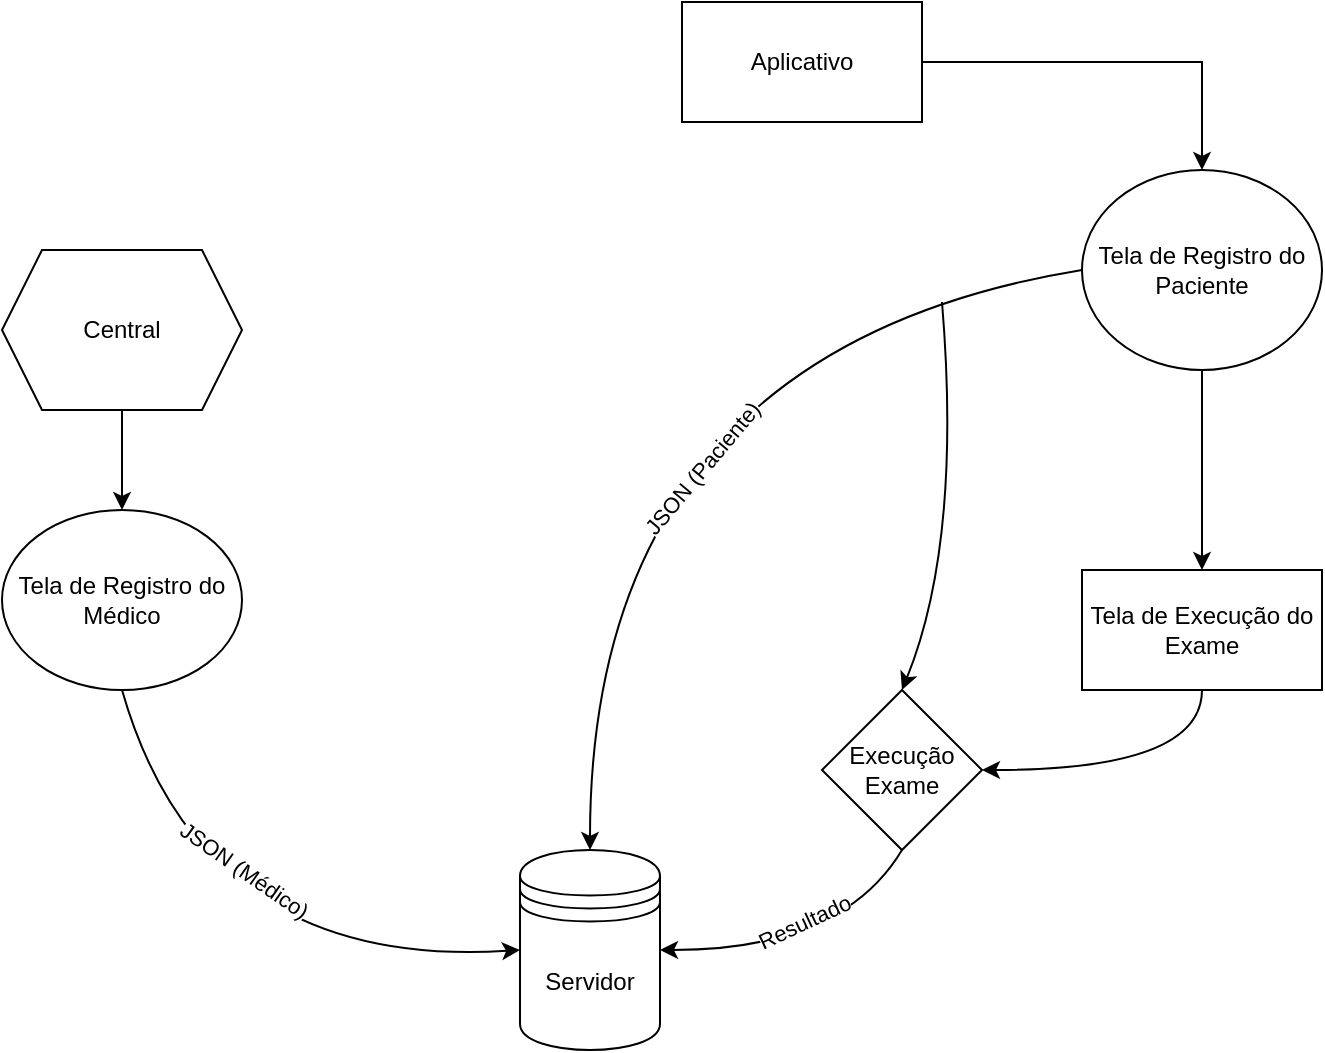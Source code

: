 <mxfile>
    <diagram id="qQe4sB-NspFOXT0RWF73" name="Esboço">
        <mxGraphModel dx="1086" dy="592" grid="1" gridSize="13" guides="1" tooltips="1" connect="1" arrows="1" fold="1" page="1" pageScale="1" pageWidth="827" pageHeight="1169" math="0" shadow="0">
            <root>
                <mxCell id="0"/>
                <mxCell id="1" parent="0"/>
                <mxCell id="40" style="edgeStyle=none;html=1;exitX=0.5;exitY=1;exitDx=0;exitDy=0;rounded=0;" parent="1" source="2" target="7" edge="1">
                    <mxGeometry relative="1" as="geometry"/>
                </mxCell>
                <mxCell id="2" value="Tela de Registro do Paciente" style="ellipse;whiteSpace=wrap;html=1;rounded=0;" parent="1" vertex="1">
                    <mxGeometry x="660" y="114" width="120" height="100" as="geometry"/>
                </mxCell>
                <mxCell id="3" value="Servidor" style="shape=datastore;whiteSpace=wrap;html=1;rounded=0;" parent="1" vertex="1">
                    <mxGeometry x="379" y="454" width="70" height="100" as="geometry"/>
                </mxCell>
                <mxCell id="79" style="edgeStyle=orthogonalEdgeStyle;curved=1;html=1;exitX=0.5;exitY=1;exitDx=0;exitDy=0;entryX=1;entryY=0.5;entryDx=0;entryDy=0;rounded=0;" parent="1" source="7" target="77" edge="1">
                    <mxGeometry relative="1" as="geometry"/>
                </mxCell>
                <mxCell id="7" value="Tela de Execução do Exame" style="rounded=0;whiteSpace=wrap;html=1;" parent="1" vertex="1">
                    <mxGeometry x="660" y="314" width="120" height="60" as="geometry"/>
                </mxCell>
                <mxCell id="57" value="" style="endArrow=classic;html=1;curved=1;entryX=0.5;entryY=0;entryDx=0;entryDy=0;exitX=0;exitY=0.5;exitDx=0;exitDy=0;rounded=0;" parent="1" source="2" target="3" edge="1">
                    <mxGeometry relative="1" as="geometry">
                        <mxPoint x="379" y="374" as="sourcePoint"/>
                        <mxPoint x="479" y="374" as="targetPoint"/>
                        <Array as="points">
                            <mxPoint x="414" y="204"/>
                        </Array>
                    </mxGeometry>
                </mxCell>
                <mxCell id="58" value="JSON (Paciente)" style="edgeLabel;resizable=0;html=1;align=center;verticalAlign=middle;rotation=-50;rounded=0;" parent="57" connectable="0" vertex="1">
                    <mxGeometry relative="1" as="geometry">
                        <mxPoint x="56" y="59" as="offset"/>
                    </mxGeometry>
                </mxCell>
                <mxCell id="64" style="edgeStyle=orthogonalEdgeStyle;curved=1;html=1;exitX=0.5;exitY=1;exitDx=0;exitDy=0;entryX=0.5;entryY=0;entryDx=0;entryDy=0;rounded=0;" parent="1" source="61" target="63" edge="1">
                    <mxGeometry relative="1" as="geometry"/>
                </mxCell>
                <mxCell id="61" value="Central" style="shape=hexagon;perimeter=hexagonPerimeter2;whiteSpace=wrap;html=1;fixedSize=1;rounded=0;" parent="1" vertex="1">
                    <mxGeometry x="120" y="154" width="120" height="80" as="geometry"/>
                </mxCell>
                <mxCell id="63" value="Tela de Registro do Médico" style="ellipse;whiteSpace=wrap;html=1;rounded=0;" parent="1" vertex="1">
                    <mxGeometry x="120" y="284" width="120" height="90" as="geometry"/>
                </mxCell>
                <mxCell id="66" value="" style="endArrow=classic;html=1;curved=1;exitX=0.5;exitY=1;exitDx=0;exitDy=0;entryX=0;entryY=0.5;entryDx=0;entryDy=0;rounded=0;" parent="1" source="63" target="3" edge="1">
                    <mxGeometry relative="1" as="geometry">
                        <mxPoint x="180" y="454" as="sourcePoint"/>
                        <mxPoint x="280" y="454" as="targetPoint"/>
                        <Array as="points">
                            <mxPoint x="220" y="514"/>
                        </Array>
                    </mxGeometry>
                </mxCell>
                <mxCell id="67" value="JSON (Médico)" style="edgeLabel;resizable=0;html=1;align=center;verticalAlign=middle;rotation=35;rounded=0;" parent="66" connectable="0" vertex="1">
                    <mxGeometry relative="1" as="geometry">
                        <mxPoint x="14" y="-50" as="offset"/>
                    </mxGeometry>
                </mxCell>
                <mxCell id="69" style="edgeStyle=elbowEdgeStyle;elbow=vertical;html=1;exitX=1;exitY=0.5;exitDx=0;exitDy=0;entryX=0.5;entryY=0;entryDx=0;entryDy=0;rounded=0;" parent="1" source="68" target="2" edge="1">
                    <mxGeometry relative="1" as="geometry">
                        <mxPoint x="720" y="110" as="targetPoint"/>
                        <Array as="points">
                            <mxPoint x="650" y="60"/>
                        </Array>
                    </mxGeometry>
                </mxCell>
                <mxCell id="68" value="Aplicativo" style="rounded=0;whiteSpace=wrap;html=1;" parent="1" vertex="1">
                    <mxGeometry x="460" y="30" width="120" height="60" as="geometry"/>
                </mxCell>
                <mxCell id="77" value="Execução Exame" style="rhombus;whiteSpace=wrap;html=1;rounded=0;" parent="1" vertex="1">
                    <mxGeometry x="530" y="374" width="80" height="80" as="geometry"/>
                </mxCell>
                <mxCell id="80" value="" style="endArrow=classic;html=1;curved=1;exitX=0.5;exitY=1;exitDx=0;exitDy=0;entryX=1;entryY=0.5;entryDx=0;entryDy=0;rounded=0;" parent="1" source="77" target="3" edge="1">
                    <mxGeometry relative="1" as="geometry">
                        <mxPoint x="460" y="530" as="sourcePoint"/>
                        <mxPoint x="560" y="530" as="targetPoint"/>
                        <Array as="points">
                            <mxPoint x="540" y="504"/>
                        </Array>
                    </mxGeometry>
                </mxCell>
                <mxCell id="81" value="Resultado" style="edgeLabel;resizable=0;html=1;align=center;verticalAlign=middle;rotation=-25;rounded=0;" parent="80" connectable="0" vertex="1">
                    <mxGeometry relative="1" as="geometry">
                        <mxPoint x="-3" y="-14" as="offset"/>
                    </mxGeometry>
                </mxCell>
                <mxCell id="85" value="" style="endArrow=classic;html=1;curved=1;entryX=0.5;entryY=0;entryDx=0;entryDy=0;rounded=0;" parent="1" target="77" edge="1">
                    <mxGeometry relative="1" as="geometry">
                        <mxPoint x="590" y="180" as="sourcePoint"/>
                        <mxPoint x="590" y="284" as="targetPoint"/>
                        <Array as="points">
                            <mxPoint x="600" y="300"/>
                        </Array>
                    </mxGeometry>
                </mxCell>
            </root>
        </mxGraphModel>
    </diagram>
    <diagram name="Copy of Esboço" id="gOVYNKm7QXq9M1fsjKYh">
        <mxGraphModel dx="1086" dy="592" grid="1" gridSize="13" guides="1" tooltips="1" connect="1" arrows="1" fold="1" page="1" pageScale="1" pageWidth="827" pageHeight="1169" math="0" shadow="0">
            <root>
                <mxCell id="a-NtrX4g_4YjmJgaF4Vl-0"/>
                <mxCell id="a-NtrX4g_4YjmJgaF4Vl-1" parent="a-NtrX4g_4YjmJgaF4Vl-0"/>
                <mxCell id="sAnx6VSjD2TCJyITEd2b-5" value="" style="endArrow=classic;html=1;curved=1;entryX=0.5;entryY=0;entryDx=0;entryDy=0;exitX=0;exitY=1;exitDx=0;exitDy=0;" parent="a-NtrX4g_4YjmJgaF4Vl-1" source="a-NtrX4g_4YjmJgaF4Vl-3" target="a-NtrX4g_4YjmJgaF4Vl-4" edge="1">
                    <mxGeometry relative="1" as="geometry">
                        <mxPoint x="364" y="312" as="sourcePoint"/>
                        <mxPoint x="464" y="312" as="targetPoint"/>
                        <Array as="points">
                            <mxPoint x="414" y="247"/>
                        </Array>
                    </mxGeometry>
                </mxCell>
                <mxCell id="sAnx6VSjD2TCJyITEd2b-6" value="JSON (Paciente)" style="edgeLabel;resizable=0;html=1;align=center;verticalAlign=middle;rotation=-30;" parent="sAnx6VSjD2TCJyITEd2b-5" connectable="0" vertex="1">
                    <mxGeometry relative="1" as="geometry">
                        <mxPoint x="76" y="18" as="offset"/>
                    </mxGeometry>
                </mxCell>
                <mxCell id="sAnx6VSjD2TCJyITEd2b-10" style="edgeStyle=orthogonalEdgeStyle;curved=1;html=1;exitX=0.5;exitY=1;exitDx=0;exitDy=0;entryX=0.5;entryY=0;entryDx=0;entryDy=0;" parent="a-NtrX4g_4YjmJgaF4Vl-1" source="a-NtrX4g_4YjmJgaF4Vl-3" edge="1">
                    <mxGeometry relative="1" as="geometry">
                        <mxPoint x="720" y="314" as="targetPoint"/>
                    </mxGeometry>
                </mxCell>
                <mxCell id="a-NtrX4g_4YjmJgaF4Vl-3" value="Tela de Registro do Paciente" style="ellipse;whiteSpace=wrap;html=1;rounded=0;" parent="a-NtrX4g_4YjmJgaF4Vl-1" vertex="1">
                    <mxGeometry x="660" y="114" width="120" height="100" as="geometry"/>
                </mxCell>
                <mxCell id="a-NtrX4g_4YjmJgaF4Vl-4" value="Servidor" style="shape=datastore;whiteSpace=wrap;html=1;rounded=0;" parent="a-NtrX4g_4YjmJgaF4Vl-1" vertex="1">
                    <mxGeometry x="379" y="454" width="70" height="100" as="geometry"/>
                </mxCell>
                <mxCell id="sAnx6VSjD2TCJyITEd2b-11" style="edgeStyle=orthogonalEdgeStyle;curved=1;html=1;exitX=0;exitY=0.5;exitDx=0;exitDy=0;entryX=0.5;entryY=0;entryDx=0;entryDy=0;" parent="a-NtrX4g_4YjmJgaF4Vl-1" target="a-NtrX4g_4YjmJgaF4Vl-16" edge="1">
                    <mxGeometry relative="1" as="geometry">
                        <mxPoint x="660" y="344" as="sourcePoint"/>
                    </mxGeometry>
                </mxCell>
                <mxCell id="MKa_01qDZN4wk5PC7Sg0-8" style="edgeStyle=orthogonalEdgeStyle;curved=1;html=1;exitX=0.5;exitY=1;exitDx=0;exitDy=0;entryX=0.5;entryY=0;entryDx=0;entryDy=0;" parent="a-NtrX4g_4YjmJgaF4Vl-1" source="a-NtrX4g_4YjmJgaF4Vl-10" target="a-NtrX4g_4YjmJgaF4Vl-11" edge="1">
                    <mxGeometry relative="1" as="geometry"/>
                </mxCell>
                <mxCell id="a-NtrX4g_4YjmJgaF4Vl-10" value="Central" style="shape=hexagon;perimeter=hexagonPerimeter2;whiteSpace=wrap;html=1;fixedSize=1;rounded=0;" parent="a-NtrX4g_4YjmJgaF4Vl-1" vertex="1">
                    <mxGeometry x="120" y="154" width="120" height="80" as="geometry"/>
                </mxCell>
                <mxCell id="MKa_01qDZN4wk5PC7Sg0-6" value="JSON (Médico)" style="edgeStyle=orthogonalEdgeStyle;curved=1;html=1;exitX=0.5;exitY=1;exitDx=0;exitDy=0;entryX=0;entryY=0.5;entryDx=0;entryDy=0;" parent="a-NtrX4g_4YjmJgaF4Vl-1" source="a-NtrX4g_4YjmJgaF4Vl-11" target="a-NtrX4g_4YjmJgaF4Vl-4" edge="1">
                    <mxGeometry x="0.198" y="23" relative="1" as="geometry">
                        <mxPoint as="offset"/>
                    </mxGeometry>
                </mxCell>
                <mxCell id="MKa_01qDZN4wk5PC7Sg0-7" style="edgeStyle=orthogonalEdgeStyle;curved=1;html=1;exitX=0;exitY=0.5;exitDx=0;exitDy=0;entryX=1;entryY=0.5;entryDx=0;entryDy=0;" parent="a-NtrX4g_4YjmJgaF4Vl-1" source="a-NtrX4g_4YjmJgaF4Vl-11" target="a-NtrX4g_4YjmJgaF4Vl-16" edge="1">
                    <mxGeometry relative="1" as="geometry">
                        <Array as="points">
                            <mxPoint x="78" y="329"/>
                            <mxPoint x="78" y="611"/>
                            <mxPoint x="663" y="611"/>
                            <mxPoint x="663" y="414"/>
                        </Array>
                    </mxGeometry>
                </mxCell>
                <mxCell id="MKa_01qDZN4wk5PC7Sg0-9" style="edgeStyle=orthogonalEdgeStyle;curved=1;html=1;exitX=1;exitY=0.5;exitDx=0;exitDy=0;entryX=1;entryY=0.5;entryDx=0;entryDy=0;" parent="a-NtrX4g_4YjmJgaF4Vl-1" source="a-NtrX4g_4YjmJgaF4Vl-11" target="a-NtrX4g_4YjmJgaF4Vl-10" edge="1">
                    <mxGeometry relative="1" as="geometry">
                        <Array as="points">
                            <mxPoint x="273" y="329"/>
                            <mxPoint x="273" y="194"/>
                        </Array>
                    </mxGeometry>
                </mxCell>
                <mxCell id="a-NtrX4g_4YjmJgaF4Vl-11" value="Tela de Registro do Médico" style="ellipse;whiteSpace=wrap;html=1;rounded=0;" parent="a-NtrX4g_4YjmJgaF4Vl-1" vertex="1">
                    <mxGeometry x="120" y="284" width="120" height="90" as="geometry"/>
                </mxCell>
                <mxCell id="sAnx6VSjD2TCJyITEd2b-0" style="edgeStyle=orthogonalEdgeStyle;curved=1;html=1;exitX=1;exitY=0.5;exitDx=0;exitDy=0;entryX=0.5;entryY=0;entryDx=0;entryDy=0;" parent="a-NtrX4g_4YjmJgaF4Vl-1" source="a-NtrX4g_4YjmJgaF4Vl-15" target="a-NtrX4g_4YjmJgaF4Vl-3" edge="1">
                    <mxGeometry relative="1" as="geometry"/>
                </mxCell>
                <mxCell id="a-NtrX4g_4YjmJgaF4Vl-15" value="Aplicativo" style="rounded=0;whiteSpace=wrap;html=1;" parent="a-NtrX4g_4YjmJgaF4Vl-1" vertex="1">
                    <mxGeometry x="460" y="30" width="120" height="60" as="geometry"/>
                </mxCell>
                <mxCell id="MKa_01qDZN4wk5PC7Sg0-5" style="edgeStyle=orthogonalEdgeStyle;curved=1;html=1;entryX=0;entryY=0.5;entryDx=0;entryDy=0;" parent="a-NtrX4g_4YjmJgaF4Vl-1" target="a-NtrX4g_4YjmJgaF4Vl-16" edge="1">
                    <mxGeometry relative="1" as="geometry">
                        <mxPoint x="530" y="325" as="targetPoint"/>
                        <mxPoint x="455" y="312" as="sourcePoint"/>
                        <Array as="points">
                            <mxPoint x="455" y="414"/>
                        </Array>
                    </mxGeometry>
                </mxCell>
                <mxCell id="a-NtrX4g_4YjmJgaF4Vl-16" value="Execução Exame" style="rhombus;whiteSpace=wrap;html=1;rounded=0;" parent="a-NtrX4g_4YjmJgaF4Vl-1" vertex="1">
                    <mxGeometry x="530" y="374" width="80" height="80" as="geometry"/>
                </mxCell>
                <mxCell id="sAnx6VSjD2TCJyITEd2b-2" value="" style="endArrow=classic;html=1;curved=1;entryX=0.5;entryY=1;entryDx=0;entryDy=0;exitX=0;exitY=0.5;exitDx=0;exitDy=0;" parent="a-NtrX4g_4YjmJgaF4Vl-1" source="a-NtrX4g_4YjmJgaF4Vl-3" target="a-NtrX4g_4YjmJgaF4Vl-15" edge="1">
                    <mxGeometry relative="1" as="geometry">
                        <mxPoint x="533" y="156" as="sourcePoint"/>
                        <mxPoint x="633" y="156" as="targetPoint"/>
                        <Array as="points">
                            <mxPoint x="572" y="164"/>
                        </Array>
                    </mxGeometry>
                </mxCell>
                <mxCell id="sAnx6VSjD2TCJyITEd2b-3" value="Paciente" style="edgeLabel;resizable=0;html=1;align=center;verticalAlign=middle;rotation=30;" parent="sAnx6VSjD2TCJyITEd2b-2" connectable="0" vertex="1">
                    <mxGeometry relative="1" as="geometry">
                        <mxPoint x="9" y="-20" as="offset"/>
                    </mxGeometry>
                </mxCell>
                <mxCell id="sAnx6VSjD2TCJyITEd2b-7" value="" style="endArrow=classic;startArrow=classic;html=1;curved=1;entryX=0;entryY=0.5;entryDx=0;entryDy=0;exitX=0.5;exitY=0;exitDx=0;exitDy=0;" parent="a-NtrX4g_4YjmJgaF4Vl-1" source="a-NtrX4g_4YjmJgaF4Vl-10" target="a-NtrX4g_4YjmJgaF4Vl-15" edge="1">
                    <mxGeometry width="50" height="50" relative="1" as="geometry">
                        <mxPoint x="299" y="102" as="sourcePoint"/>
                        <mxPoint x="349" y="52" as="targetPoint"/>
                        <Array as="points">
                            <mxPoint x="260" y="39"/>
                        </Array>
                    </mxGeometry>
                </mxCell>
                <mxCell id="sAnx6VSjD2TCJyITEd2b-13" value="" style="endArrow=classic;html=1;curved=1;entryX=1;entryY=0.59;entryDx=0;entryDy=0;entryPerimeter=0;exitX=0.5;exitY=1;exitDx=0;exitDy=0;" parent="a-NtrX4g_4YjmJgaF4Vl-1" source="a-NtrX4g_4YjmJgaF4Vl-16" target="a-NtrX4g_4YjmJgaF4Vl-4" edge="1">
                    <mxGeometry relative="1" as="geometry">
                        <mxPoint x="520" y="494" as="sourcePoint"/>
                        <mxPoint x="620" y="494" as="targetPoint"/>
                        <Array as="points">
                            <mxPoint x="520" y="504"/>
                        </Array>
                    </mxGeometry>
                </mxCell>
                <mxCell id="sAnx6VSjD2TCJyITEd2b-14" value="Exame" style="edgeLabel;resizable=0;html=1;align=center;verticalAlign=middle;rotation=335;" parent="sAnx6VSjD2TCJyITEd2b-13" connectable="0" vertex="1">
                    <mxGeometry relative="1" as="geometry">
                        <mxPoint y="-14" as="offset"/>
                    </mxGeometry>
                </mxCell>
                <mxCell id="povgZwTKOE2eDc9HjobF-0" value="" style="verticalLabelPosition=bottom;verticalAlign=top;html=1;shape=mxgraph.basic.8_point_star" parent="a-NtrX4g_4YjmJgaF4Vl-1" vertex="1">
                    <mxGeometry x="91" y="689" width="100" height="100" as="geometry"/>
                </mxCell>
                <mxCell id="povgZwTKOE2eDc9HjobF-1" value="" style="verticalLabelPosition=bottom;verticalAlign=top;html=1;shape=mxgraph.basic.8_point_star;rotation=20;" parent="a-NtrX4g_4YjmJgaF4Vl-1" vertex="1">
                    <mxGeometry x="91" y="690" width="100" height="100" as="geometry"/>
                </mxCell>
            </root>
        </mxGraphModel>
    </diagram>
    <diagram id="WsUZdqrzeW7BLdy8qMTi" name="Page-3">
        <mxGraphModel dx="1086" dy="592" grid="1" gridSize="13" guides="1" tooltips="1" connect="1" arrows="1" fold="1" page="1" pageScale="1" pageWidth="827" pageHeight="1169" math="0" shadow="0">
            <root>
                <mxCell id="bQwj044yZUkBSFnB4iQG-0"/>
                <mxCell id="bQwj044yZUkBSFnB4iQG-1" parent="bQwj044yZUkBSFnB4iQG-0"/>
                <mxCell id="bQwj044yZUkBSFnB4iQG-8" style="edgeStyle=orthogonalEdgeStyle;curved=1;html=1;exitX=0.75;exitY=1;exitDx=0;exitDy=0;entryX=0;entryY=0.5;entryDx=0;entryDy=0;" parent="bQwj044yZUkBSFnB4iQG-1" source="bQwj044yZUkBSFnB4iQG-2" target="bQwj044yZUkBSFnB4iQG-7" edge="1">
                    <mxGeometry relative="1" as="geometry">
                        <Array as="points">
                            <mxPoint x="221" y="219"/>
                            <mxPoint x="221" y="329"/>
                        </Array>
                    </mxGeometry>
                </mxCell>
                <mxCell id="bQwj044yZUkBSFnB4iQG-2" value="Tela de Registro do Paciente" style="rounded=1;whiteSpace=wrap;html=1;" parent="bQwj044yZUkBSFnB4iQG-1" vertex="1">
                    <mxGeometry x="117" y="159" width="120" height="60" as="geometry"/>
                </mxCell>
                <mxCell id="bQwj044yZUkBSFnB4iQG-3" value="Tela de Execução &lt;br&gt;do Exame" style="rounded=1;whiteSpace=wrap;html=1;" parent="bQwj044yZUkBSFnB4iQG-1" vertex="1">
                    <mxGeometry x="364" y="159" width="120" height="60" as="geometry"/>
                </mxCell>
                <mxCell id="bQwj044yZUkBSFnB4iQG-5" value="" style="endArrow=classic;html=1;curved=1;entryX=0;entryY=0.5;entryDx=0;entryDy=0;" parent="bQwj044yZUkBSFnB4iQG-1" target="bQwj044yZUkBSFnB4iQG-3" edge="1">
                    <mxGeometry relative="1" as="geometry">
                        <mxPoint x="237" y="188.5" as="sourcePoint"/>
                        <mxPoint x="337" y="188.5" as="targetPoint"/>
                    </mxGeometry>
                </mxCell>
                <mxCell id="4ClwCq_DKjdab9qbp7E4-4" style="edgeStyle=orthogonalEdgeStyle;curved=1;html=1;exitX=1;exitY=0.5;exitDx=0;exitDy=0;entryX=0;entryY=0.5;entryDx=0;entryDy=0;" parent="bQwj044yZUkBSFnB4iQG-1" source="bQwj044yZUkBSFnB4iQG-7" target="bQwj044yZUkBSFnB4iQG-10" edge="1">
                    <mxGeometry relative="1" as="geometry"/>
                </mxCell>
                <mxCell id="bQwj044yZUkBSFnB4iQG-7" value="Patient" style="rhombus;whiteSpace=wrap;html=1;" parent="bQwj044yZUkBSFnB4iQG-1" vertex="1">
                    <mxGeometry x="260" y="289" width="80" height="80" as="geometry"/>
                </mxCell>
                <mxCell id="uR0Ri6DPh5LGJnwNI-A8-4" style="edgeStyle=orthogonalEdgeStyle;curved=1;html=1;exitX=0.5;exitY=1;exitDx=0;exitDy=0;entryX=0.85;entryY=0.05;entryDx=0;entryDy=0;entryPerimeter=0;" parent="bQwj044yZUkBSFnB4iQG-1" source="bQwj044yZUkBSFnB4iQG-10" target="uR0Ri6DPh5LGJnwNI-A8-0" edge="1">
                    <mxGeometry relative="1" as="geometry"/>
                </mxCell>
                <mxCell id="bQwj044yZUkBSFnB4iQG-10" value="Observation" style="rhombus;whiteSpace=wrap;html=1;" parent="bQwj044yZUkBSFnB4iQG-1" vertex="1">
                    <mxGeometry x="425" y="289" width="80" height="80" as="geometry"/>
                </mxCell>
                <mxCell id="4ClwCq_DKjdab9qbp7E4-13" style="edgeStyle=orthogonalEdgeStyle;curved=1;html=1;exitX=0.5;exitY=1;exitDx=0;exitDy=0;entryX=1;entryY=0.5;entryDx=0;entryDy=0;" parent="bQwj044yZUkBSFnB4iQG-1" source="4ClwCq_DKjdab9qbp7E4-5" target="4ClwCq_DKjdab9qbp7E4-6" edge="1">
                    <mxGeometry relative="1" as="geometry"/>
                </mxCell>
                <mxCell id="4ClwCq_DKjdab9qbp7E4-5" value="Central" style="shape=hexagon;perimeter=hexagonPerimeter2;whiteSpace=wrap;html=1;fixedSize=1;" parent="bQwj044yZUkBSFnB4iQG-1" vertex="1">
                    <mxGeometry x="689" y="52" width="120" height="80" as="geometry"/>
                </mxCell>
                <mxCell id="4ClwCq_DKjdab9qbp7E4-12" style="edgeStyle=orthogonalEdgeStyle;curved=1;html=1;exitX=0;exitY=0.5;exitDx=0;exitDy=0;entryX=1;entryY=0.5;entryDx=0;entryDy=0;" parent="bQwj044yZUkBSFnB4iQG-1" source="4ClwCq_DKjdab9qbp7E4-6" target="4ClwCq_DKjdab9qbp7E4-8" edge="1">
                    <mxGeometry relative="1" as="geometry"/>
                </mxCell>
                <mxCell id="4ClwCq_DKjdab9qbp7E4-6" value="Registro do médico" style="rounded=1;whiteSpace=wrap;html=1;" parent="bQwj044yZUkBSFnB4iQG-1" vertex="1">
                    <mxGeometry x="598" y="195" width="120" height="60" as="geometry"/>
                </mxCell>
                <mxCell id="4ClwCq_DKjdab9qbp7E4-14" style="edgeStyle=orthogonalEdgeStyle;curved=1;html=1;exitX=0.5;exitY=0;exitDx=0;exitDy=0;entryX=1;entryY=0.5;entryDx=0;entryDy=0;" parent="bQwj044yZUkBSFnB4iQG-1" source="4ClwCq_DKjdab9qbp7E4-8" target="bQwj044yZUkBSFnB4iQG-10" edge="1">
                    <mxGeometry relative="1" as="geometry">
                        <Array as="points">
                            <mxPoint x="505" y="394"/>
                            <mxPoint x="533" y="394"/>
                            <mxPoint x="533" y="329"/>
                        </Array>
                    </mxGeometry>
                </mxCell>
                <mxCell id="4ClwCq_DKjdab9qbp7E4-8" value="Practitioner" style="rhombus;whiteSpace=wrap;html=1;" parent="bQwj044yZUkBSFnB4iQG-1" vertex="1">
                    <mxGeometry x="465" y="419" width="80" height="80" as="geometry"/>
                </mxCell>
                <mxCell id="uR0Ri6DPh5LGJnwNI-A8-0" value="Servidor" style="shape=datastore;whiteSpace=wrap;html=1;rounded=0;" parent="bQwj044yZUkBSFnB4iQG-1" vertex="1">
                    <mxGeometry x="265" y="499" width="70" height="100" as="geometry"/>
                </mxCell>
                <mxCell id="uR0Ri6DPh5LGJnwNI-A8-2" value="" style="endArrow=classic;startArrow=classic;html=1;curved=1;entryX=0.5;entryY=1;entryDx=0;entryDy=0;exitX=0.5;exitY=0;exitDx=0;exitDy=0;" parent="bQwj044yZUkBSFnB4iQG-1" source="uR0Ri6DPh5LGJnwNI-A8-0" target="bQwj044yZUkBSFnB4iQG-7" edge="1">
                    <mxGeometry width="50" height="50" relative="1" as="geometry">
                        <mxPoint x="300" y="497" as="sourcePoint"/>
                        <mxPoint x="310" y="419" as="targetPoint"/>
                    </mxGeometry>
                </mxCell>
                <mxCell id="uR0Ri6DPh5LGJnwNI-A8-3" value="" style="endArrow=classic;startArrow=classic;html=1;curved=1;exitX=1;exitY=0.57;exitDx=0;exitDy=0;exitPerimeter=0;entryX=0;entryY=0.5;entryDx=0;entryDy=0;" parent="bQwj044yZUkBSFnB4iQG-1" source="uR0Ri6DPh5LGJnwNI-A8-0" target="4ClwCq_DKjdab9qbp7E4-8" edge="1">
                    <mxGeometry width="50" height="50" relative="1" as="geometry">
                        <mxPoint x="351" y="560" as="sourcePoint"/>
                        <mxPoint x="401" y="510" as="targetPoint"/>
                        <Array as="points">
                            <mxPoint x="442" y="549"/>
                            <mxPoint x="403" y="471"/>
                        </Array>
                    </mxGeometry>
                </mxCell>
                <mxCell id="uR0Ri6DPh5LGJnwNI-A8-5" value="" style="endArrow=classic;startArrow=classic;html=1;curved=1;exitX=0.5;exitY=0;exitDx=0;exitDy=0;entryX=0.5;entryY=1;entryDx=0;entryDy=0;" parent="bQwj044yZUkBSFnB4iQG-1" source="bQwj044yZUkBSFnB4iQG-10" target="bQwj044yZUkBSFnB4iQG-3" edge="1">
                    <mxGeometry width="50" height="50" relative="1" as="geometry">
                        <mxPoint x="375" y="261" as="sourcePoint"/>
                        <mxPoint x="425" y="224" as="targetPoint"/>
                        <Array as="points">
                            <mxPoint x="465" y="250"/>
                        </Array>
                    </mxGeometry>
                </mxCell>
                <mxCell id="Fz7i8iviGlZXeevyCuMB-2" style="edgeStyle=orthogonalEdgeStyle;html=1;exitX=0.5;exitY=1;exitDx=0;exitDy=0;entryX=0.5;entryY=0;entryDx=0;entryDy=0;elbow=vertical;" parent="bQwj044yZUkBSFnB4iQG-1" source="Fz7i8iviGlZXeevyCuMB-1" target="bQwj044yZUkBSFnB4iQG-2" edge="1">
                    <mxGeometry relative="1" as="geometry"/>
                </mxCell>
                <mxCell id="Fz7i8iviGlZXeevyCuMB-1" value="Aplicativo" style="ellipse;whiteSpace=wrap;html=1;" parent="bQwj044yZUkBSFnB4iQG-1" vertex="1">
                    <mxGeometry x="39" y="39" width="120" height="80" as="geometry"/>
                </mxCell>
            </root>
        </mxGraphModel>
    </diagram>
    <diagram id="c5eQmipD6wHeNh4ohFVG" name="Page-4">
        <mxGraphModel dx="1086" dy="592" grid="1" gridSize="13" guides="1" tooltips="1" connect="1" arrows="1" fold="1" page="1" pageScale="1" pageWidth="827" pageHeight="1169" math="0" shadow="0">
            <root>
                <mxCell id="Cp2f4sA8zX2eSTBaF7nA-0"/>
                <mxCell id="Cp2f4sA8zX2eSTBaF7nA-1" parent="Cp2f4sA8zX2eSTBaF7nA-0"/>
                <mxCell id="Cp2f4sA8zX2eSTBaF7nA-5" style="edgeStyle=orthogonalEdgeStyle;curved=1;html=1;exitX=1;exitY=0.5;exitDx=0;exitDy=0;entryX=0;entryY=0.5;entryDx=0;entryDy=0;" parent="Cp2f4sA8zX2eSTBaF7nA-1" source="Cp2f4sA8zX2eSTBaF7nA-2" target="Cp2f4sA8zX2eSTBaF7nA-3" edge="1">
                    <mxGeometry relative="1" as="geometry"/>
                </mxCell>
                <mxCell id="Cp2f4sA8zX2eSTBaF7nA-2" value="Aplicativo" style="ellipse;whiteSpace=wrap;html=1;" parent="Cp2f4sA8zX2eSTBaF7nA-1" vertex="1">
                    <mxGeometry x="52" y="52" width="120" height="80" as="geometry"/>
                </mxCell>
                <mxCell id="Cp2f4sA8zX2eSTBaF7nA-6" style="edgeStyle=orthogonalEdgeStyle;curved=1;html=1;exitX=1;exitY=0.5;exitDx=0;exitDy=0;entryX=0;entryY=0.5;entryDx=0;entryDy=0;" parent="Cp2f4sA8zX2eSTBaF7nA-1" source="Cp2f4sA8zX2eSTBaF7nA-3" target="Cp2f4sA8zX2eSTBaF7nA-4" edge="1">
                    <mxGeometry relative="1" as="geometry"/>
                </mxCell>
                <mxCell id="Cp2f4sA8zX2eSTBaF7nA-10" style="edgeStyle=elbowEdgeStyle;elbow=vertical;html=1;exitX=0.5;exitY=1;exitDx=0;exitDy=0;entryX=0.5;entryY=0;entryDx=0;entryDy=0;" parent="Cp2f4sA8zX2eSTBaF7nA-1" source="Cp2f4sA8zX2eSTBaF7nA-3" target="Cp2f4sA8zX2eSTBaF7nA-9" edge="1">
                    <mxGeometry relative="1" as="geometry"/>
                </mxCell>
                <mxCell id="Cp2f4sA8zX2eSTBaF7nA-3" value="Tela de Registro do Paciente" style="rounded=0;whiteSpace=wrap;html=1;" parent="Cp2f4sA8zX2eSTBaF7nA-1" vertex="1">
                    <mxGeometry x="234" y="62" width="120" height="60" as="geometry"/>
                </mxCell>
                <mxCell id="Cp2f4sA8zX2eSTBaF7nA-12" style="edgeStyle=elbowEdgeStyle;elbow=vertical;html=1;exitX=0.5;exitY=1;exitDx=0;exitDy=0;entryX=0.5;entryY=0;entryDx=0;entryDy=0;" parent="Cp2f4sA8zX2eSTBaF7nA-1" source="Cp2f4sA8zX2eSTBaF7nA-4" target="Cp2f4sA8zX2eSTBaF7nA-11" edge="1">
                    <mxGeometry relative="1" as="geometry"/>
                </mxCell>
                <mxCell id="Cp2f4sA8zX2eSTBaF7nA-4" value="Tela de Execução do Exame" style="rounded=0;whiteSpace=wrap;html=1;" parent="Cp2f4sA8zX2eSTBaF7nA-1" vertex="1">
                    <mxGeometry x="429" y="62" width="120" height="60" as="geometry"/>
                </mxCell>
                <mxCell id="Cp2f4sA8zX2eSTBaF7nA-18" style="edgeStyle=elbowEdgeStyle;elbow=vertical;html=1;exitX=1;exitY=0.5;exitDx=0;exitDy=0;entryX=0;entryY=0.5;entryDx=0;entryDy=0;" parent="Cp2f4sA8zX2eSTBaF7nA-1" source="Cp2f4sA8zX2eSTBaF7nA-9" target="Cp2f4sA8zX2eSTBaF7nA-11" edge="1">
                    <mxGeometry relative="1" as="geometry"/>
                </mxCell>
                <mxCell id="shnXBX6N6J2jyqU-Tu29-17" style="edgeStyle=orthogonalEdgeStyle;html=1;exitX=0;exitY=0.5;exitDx=0;exitDy=0;entryX=0.5;entryY=0;entryDx=0;entryDy=0;elbow=vertical;" parent="Cp2f4sA8zX2eSTBaF7nA-1" source="Cp2f4sA8zX2eSTBaF7nA-9" target="Cp2f4sA8zX2eSTBaF7nA-4" edge="1">
                    <mxGeometry relative="1" as="geometry">
                        <Array as="points">
                            <mxPoint x="26" y="222"/>
                            <mxPoint x="26" y="26"/>
                            <mxPoint x="489" y="26"/>
                        </Array>
                    </mxGeometry>
                </mxCell>
                <mxCell id="Cp2f4sA8zX2eSTBaF7nA-9" value="Paciente" style="rhombus;whiteSpace=wrap;html=1;" parent="Cp2f4sA8zX2eSTBaF7nA-1" vertex="1">
                    <mxGeometry x="65" y="182" width="80" height="80" as="geometry"/>
                </mxCell>
                <mxCell id="Cp2f4sA8zX2eSTBaF7nA-11" value="Exame" style="rhombus;whiteSpace=wrap;html=1;" parent="Cp2f4sA8zX2eSTBaF7nA-1" vertex="1">
                    <mxGeometry x="312" y="182" width="80" height="80" as="geometry"/>
                </mxCell>
                <mxCell id="shnXBX6N6J2jyqU-Tu29-1" style="edgeStyle=elbowEdgeStyle;elbow=vertical;html=1;exitX=0.5;exitY=1;exitDx=0;exitDy=0;entryX=0.5;entryY=0;entryDx=0;entryDy=0;" parent="Cp2f4sA8zX2eSTBaF7nA-1" source="k6C6emiuX7I-ILnMSGUc-0" target="Cp2f4sA8zX2eSTBaF7nA-14" edge="1">
                    <mxGeometry relative="1" as="geometry">
                        <mxPoint x="749" y="132" as="sourcePoint"/>
                    </mxGeometry>
                </mxCell>
                <mxCell id="Cp2f4sA8zX2eSTBaF7nA-16" style="edgeStyle=elbowEdgeStyle;elbow=vertical;html=1;exitX=0;exitY=0.5;exitDx=0;exitDy=0;entryX=1;entryY=0.5;entryDx=0;entryDy=0;" parent="Cp2f4sA8zX2eSTBaF7nA-1" source="Cp2f4sA8zX2eSTBaF7nA-14" target="Cp2f4sA8zX2eSTBaF7nA-15" edge="1">
                    <mxGeometry relative="1" as="geometry"/>
                </mxCell>
                <mxCell id="Cp2f4sA8zX2eSTBaF7nA-14" value="Tela de Registro do Médico" style="rounded=0;whiteSpace=wrap;html=1;" parent="Cp2f4sA8zX2eSTBaF7nA-1" vertex="1">
                    <mxGeometry x="689" y="192" width="120" height="60" as="geometry"/>
                </mxCell>
                <mxCell id="Cp2f4sA8zX2eSTBaF7nA-17" style="edgeStyle=elbowEdgeStyle;elbow=vertical;html=1;exitX=0;exitY=0.5;exitDx=0;exitDy=0;entryX=1;entryY=0.5;entryDx=0;entryDy=0;" parent="Cp2f4sA8zX2eSTBaF7nA-1" source="Cp2f4sA8zX2eSTBaF7nA-15" target="Cp2f4sA8zX2eSTBaF7nA-11" edge="1">
                    <mxGeometry relative="1" as="geometry"/>
                </mxCell>
                <mxCell id="shnXBX6N6J2jyqU-Tu29-10" style="edgeStyle=elbowEdgeStyle;html=1;exitX=0.5;exitY=0;exitDx=0;exitDy=0;entryX=1;entryY=0.5;entryDx=0;entryDy=0;" parent="Cp2f4sA8zX2eSTBaF7nA-1" source="Cp2f4sA8zX2eSTBaF7nA-15" target="Cp2f4sA8zX2eSTBaF7nA-4" edge="1">
                    <mxGeometry relative="1" as="geometry">
                        <Array as="points">
                            <mxPoint x="573" y="143"/>
                        </Array>
                    </mxGeometry>
                </mxCell>
                <mxCell id="Cp2f4sA8zX2eSTBaF7nA-15" value="Médico" style="rhombus;whiteSpace=wrap;html=1;" parent="Cp2f4sA8zX2eSTBaF7nA-1" vertex="1">
                    <mxGeometry x="533" y="182" width="80" height="80" as="geometry"/>
                </mxCell>
                <mxCell id="shnXBX6N6J2jyqU-Tu29-0" value="Servidor" style="shape=datastore;whiteSpace=wrap;html=1;rounded=0;" parent="Cp2f4sA8zX2eSTBaF7nA-1" vertex="1">
                    <mxGeometry x="317" y="364" width="70" height="100" as="geometry"/>
                </mxCell>
                <mxCell id="shnXBX6N6J2jyqU-Tu29-6" value="" style="endArrow=classic;startArrow=classic;html=1;entryX=0.5;entryY=1;entryDx=0;entryDy=0;exitX=0.5;exitY=0;exitDx=0;exitDy=0;" parent="Cp2f4sA8zX2eSTBaF7nA-1" source="shnXBX6N6J2jyqU-Tu29-0" target="Cp2f4sA8zX2eSTBaF7nA-11" edge="1">
                    <mxGeometry width="50" height="50" relative="1" as="geometry">
                        <mxPoint x="317" y="323" as="sourcePoint"/>
                        <mxPoint x="367" y="273" as="targetPoint"/>
                    </mxGeometry>
                </mxCell>
                <mxCell id="shnXBX6N6J2jyqU-Tu29-8" value="" style="endArrow=classic;startArrow=classic;html=1;exitX=1;exitY=0.5;exitDx=0;exitDy=0;entryX=0.5;entryY=1;entryDx=0;entryDy=0;" parent="Cp2f4sA8zX2eSTBaF7nA-1" source="shnXBX6N6J2jyqU-Tu29-0" target="Cp2f4sA8zX2eSTBaF7nA-15" edge="1">
                    <mxGeometry width="50" height="50" relative="1" as="geometry">
                        <mxPoint x="429" y="401" as="sourcePoint"/>
                        <mxPoint x="479" y="351" as="targetPoint"/>
                        <Array as="points">
                            <mxPoint x="573" y="414"/>
                        </Array>
                    </mxGeometry>
                </mxCell>
                <mxCell id="shnXBX6N6J2jyqU-Tu29-9" value="" style="endArrow=classic;startArrow=classic;html=1;entryX=0.5;entryY=1;entryDx=0;entryDy=0;exitX=0;exitY=0.5;exitDx=0;exitDy=0;" parent="Cp2f4sA8zX2eSTBaF7nA-1" source="shnXBX6N6J2jyqU-Tu29-0" target="Cp2f4sA8zX2eSTBaF7nA-9" edge="1">
                    <mxGeometry width="50" height="50" relative="1" as="geometry">
                        <mxPoint x="145" y="364" as="sourcePoint"/>
                        <mxPoint x="195" y="314" as="targetPoint"/>
                        <Array as="points">
                            <mxPoint x="105" y="414"/>
                        </Array>
                    </mxGeometry>
                </mxCell>
                <mxCell id="k6C6emiuX7I-ILnMSGUc-0" value="Central" style="ellipse;whiteSpace=wrap;html=1;" parent="Cp2f4sA8zX2eSTBaF7nA-1" vertex="1">
                    <mxGeometry x="689" y="52" width="120" height="80" as="geometry"/>
                </mxCell>
            </root>
        </mxGraphModel>
    </diagram>
</mxfile>